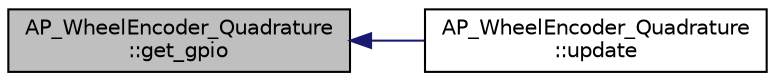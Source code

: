 digraph "AP_WheelEncoder_Quadrature::get_gpio"
{
 // INTERACTIVE_SVG=YES
  edge [fontname="Helvetica",fontsize="10",labelfontname="Helvetica",labelfontsize="10"];
  node [fontname="Helvetica",fontsize="10",shape=record];
  rankdir="LR";
  Node1 [label="AP_WheelEncoder_Quadrature\l::get_gpio",height=0.2,width=0.4,color="black", fillcolor="grey75", style="filled", fontcolor="black"];
  Node1 -> Node2 [dir="back",color="midnightblue",fontsize="10",style="solid",fontname="Helvetica"];
  Node2 [label="AP_WheelEncoder_Quadrature\l::update",height=0.2,width=0.4,color="black", fillcolor="white", style="filled",URL="$classAP__WheelEncoder__Quadrature.html#a3a27a29cab25251c5993e4e7afab9071"];
}
